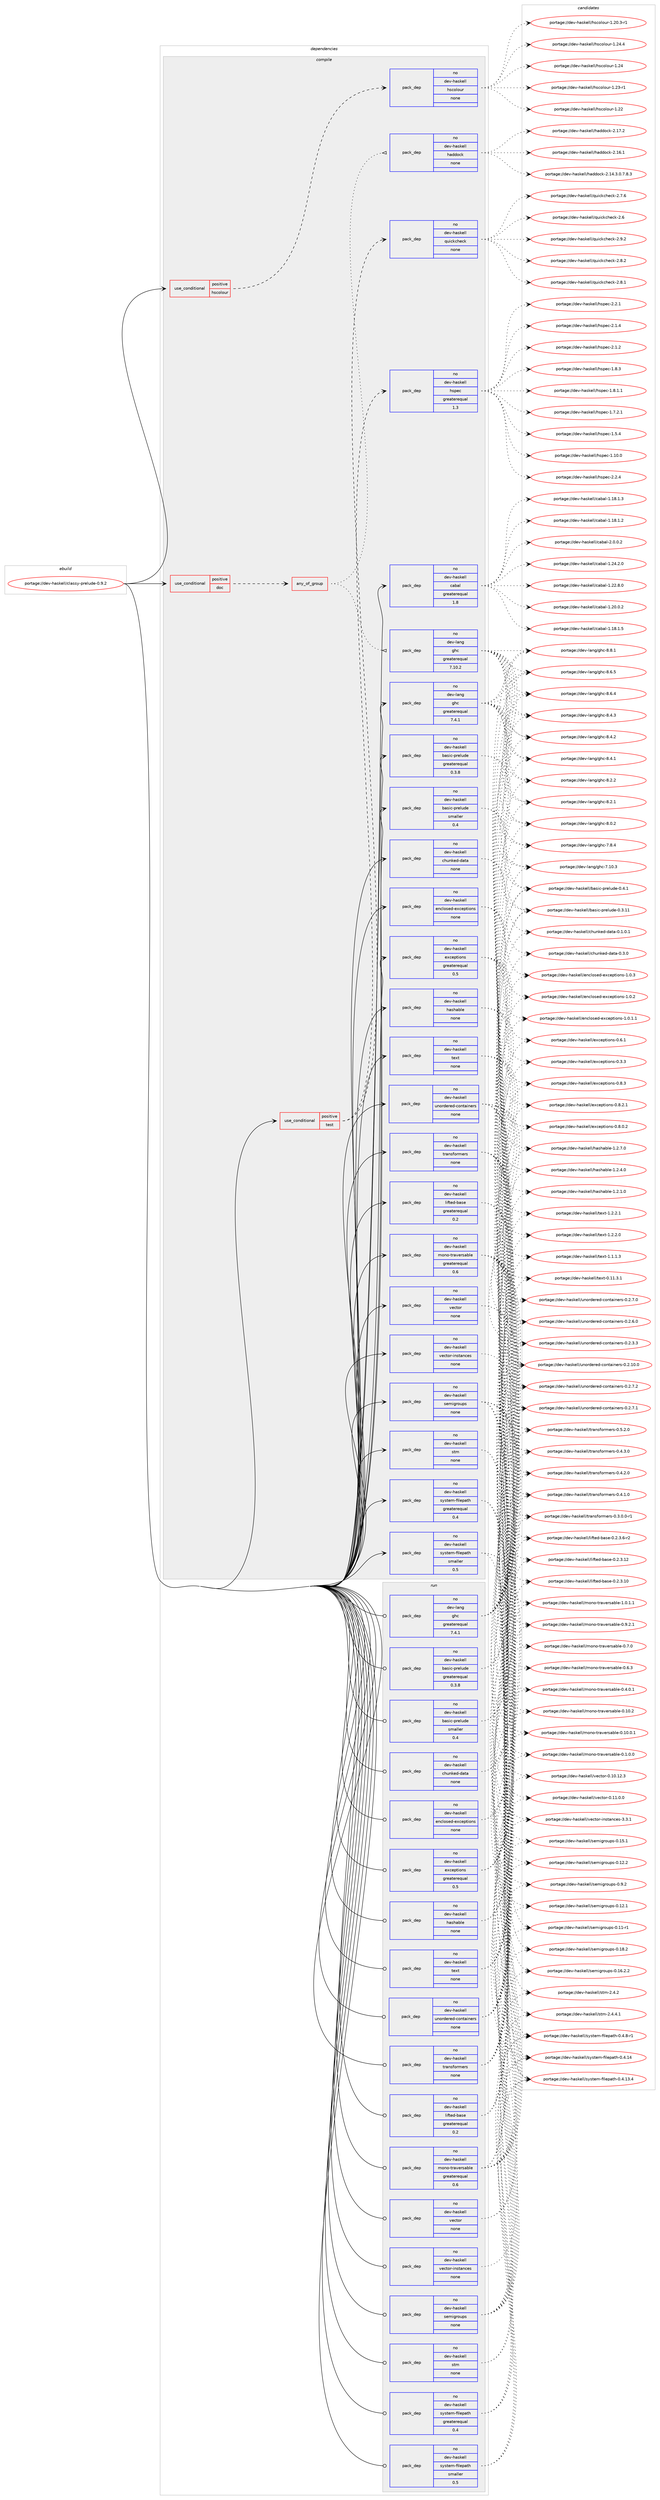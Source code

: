 digraph prolog {

# *************
# Graph options
# *************

newrank=true;
concentrate=true;
compound=true;
graph [rankdir=LR,fontname=Helvetica,fontsize=10,ranksep=1.5];#, ranksep=2.5, nodesep=0.2];
edge  [arrowhead=vee];
node  [fontname=Helvetica,fontsize=10];

# **********
# The ebuild
# **********

subgraph cluster_leftcol {
color=gray;
label=<<i>ebuild</i>>;
id [label="portage://dev-haskell/classy-prelude-0.9.2", color=red, width=4, href="../dev-haskell/classy-prelude-0.9.2.svg"];
}

# ****************
# The dependencies
# ****************

subgraph cluster_midcol {
color=gray;
label=<<i>dependencies</i>>;
subgraph cluster_compile {
fillcolor="#eeeeee";
style=filled;
label=<<i>compile</i>>;
subgraph cond134624 {
dependency568170 [label=<<TABLE BORDER="0" CELLBORDER="1" CELLSPACING="0" CELLPADDING="4"><TR><TD ROWSPAN="3" CELLPADDING="10">use_conditional</TD></TR><TR><TD>positive</TD></TR><TR><TD>doc</TD></TR></TABLE>>, shape=none, color=red];
subgraph any6695 {
dependency568171 [label=<<TABLE BORDER="0" CELLBORDER="1" CELLSPACING="0" CELLPADDING="4"><TR><TD CELLPADDING="10">any_of_group</TD></TR></TABLE>>, shape=none, color=red];subgraph pack426614 {
dependency568172 [label=<<TABLE BORDER="0" CELLBORDER="1" CELLSPACING="0" CELLPADDING="4" WIDTH="220"><TR><TD ROWSPAN="6" CELLPADDING="30">pack_dep</TD></TR><TR><TD WIDTH="110">no</TD></TR><TR><TD>dev-haskell</TD></TR><TR><TD>haddock</TD></TR><TR><TD>none</TD></TR><TR><TD></TD></TR></TABLE>>, shape=none, color=blue];
}
dependency568171:e -> dependency568172:w [weight=20,style="dotted",arrowhead="oinv"];
subgraph pack426615 {
dependency568173 [label=<<TABLE BORDER="0" CELLBORDER="1" CELLSPACING="0" CELLPADDING="4" WIDTH="220"><TR><TD ROWSPAN="6" CELLPADDING="30">pack_dep</TD></TR><TR><TD WIDTH="110">no</TD></TR><TR><TD>dev-lang</TD></TR><TR><TD>ghc</TD></TR><TR><TD>greaterequal</TD></TR><TR><TD>7.10.2</TD></TR></TABLE>>, shape=none, color=blue];
}
dependency568171:e -> dependency568173:w [weight=20,style="dotted",arrowhead="oinv"];
}
dependency568170:e -> dependency568171:w [weight=20,style="dashed",arrowhead="vee"];
}
id:e -> dependency568170:w [weight=20,style="solid",arrowhead="vee"];
subgraph cond134625 {
dependency568174 [label=<<TABLE BORDER="0" CELLBORDER="1" CELLSPACING="0" CELLPADDING="4"><TR><TD ROWSPAN="3" CELLPADDING="10">use_conditional</TD></TR><TR><TD>positive</TD></TR><TR><TD>hscolour</TD></TR></TABLE>>, shape=none, color=red];
subgraph pack426616 {
dependency568175 [label=<<TABLE BORDER="0" CELLBORDER="1" CELLSPACING="0" CELLPADDING="4" WIDTH="220"><TR><TD ROWSPAN="6" CELLPADDING="30">pack_dep</TD></TR><TR><TD WIDTH="110">no</TD></TR><TR><TD>dev-haskell</TD></TR><TR><TD>hscolour</TD></TR><TR><TD>none</TD></TR><TR><TD></TD></TR></TABLE>>, shape=none, color=blue];
}
dependency568174:e -> dependency568175:w [weight=20,style="dashed",arrowhead="vee"];
}
id:e -> dependency568174:w [weight=20,style="solid",arrowhead="vee"];
subgraph cond134626 {
dependency568176 [label=<<TABLE BORDER="0" CELLBORDER="1" CELLSPACING="0" CELLPADDING="4"><TR><TD ROWSPAN="3" CELLPADDING="10">use_conditional</TD></TR><TR><TD>positive</TD></TR><TR><TD>test</TD></TR></TABLE>>, shape=none, color=red];
subgraph pack426617 {
dependency568177 [label=<<TABLE BORDER="0" CELLBORDER="1" CELLSPACING="0" CELLPADDING="4" WIDTH="220"><TR><TD ROWSPAN="6" CELLPADDING="30">pack_dep</TD></TR><TR><TD WIDTH="110">no</TD></TR><TR><TD>dev-haskell</TD></TR><TR><TD>hspec</TD></TR><TR><TD>greaterequal</TD></TR><TR><TD>1.3</TD></TR></TABLE>>, shape=none, color=blue];
}
dependency568176:e -> dependency568177:w [weight=20,style="dashed",arrowhead="vee"];
subgraph pack426618 {
dependency568178 [label=<<TABLE BORDER="0" CELLBORDER="1" CELLSPACING="0" CELLPADDING="4" WIDTH="220"><TR><TD ROWSPAN="6" CELLPADDING="30">pack_dep</TD></TR><TR><TD WIDTH="110">no</TD></TR><TR><TD>dev-haskell</TD></TR><TR><TD>quickcheck</TD></TR><TR><TD>none</TD></TR><TR><TD></TD></TR></TABLE>>, shape=none, color=blue];
}
dependency568176:e -> dependency568178:w [weight=20,style="dashed",arrowhead="vee"];
}
id:e -> dependency568176:w [weight=20,style="solid",arrowhead="vee"];
subgraph pack426619 {
dependency568179 [label=<<TABLE BORDER="0" CELLBORDER="1" CELLSPACING="0" CELLPADDING="4" WIDTH="220"><TR><TD ROWSPAN="6" CELLPADDING="30">pack_dep</TD></TR><TR><TD WIDTH="110">no</TD></TR><TR><TD>dev-haskell</TD></TR><TR><TD>basic-prelude</TD></TR><TR><TD>greaterequal</TD></TR><TR><TD>0.3.8</TD></TR></TABLE>>, shape=none, color=blue];
}
id:e -> dependency568179:w [weight=20,style="solid",arrowhead="vee"];
subgraph pack426620 {
dependency568180 [label=<<TABLE BORDER="0" CELLBORDER="1" CELLSPACING="0" CELLPADDING="4" WIDTH="220"><TR><TD ROWSPAN="6" CELLPADDING="30">pack_dep</TD></TR><TR><TD WIDTH="110">no</TD></TR><TR><TD>dev-haskell</TD></TR><TR><TD>basic-prelude</TD></TR><TR><TD>smaller</TD></TR><TR><TD>0.4</TD></TR></TABLE>>, shape=none, color=blue];
}
id:e -> dependency568180:w [weight=20,style="solid",arrowhead="vee"];
subgraph pack426621 {
dependency568181 [label=<<TABLE BORDER="0" CELLBORDER="1" CELLSPACING="0" CELLPADDING="4" WIDTH="220"><TR><TD ROWSPAN="6" CELLPADDING="30">pack_dep</TD></TR><TR><TD WIDTH="110">no</TD></TR><TR><TD>dev-haskell</TD></TR><TR><TD>cabal</TD></TR><TR><TD>greaterequal</TD></TR><TR><TD>1.8</TD></TR></TABLE>>, shape=none, color=blue];
}
id:e -> dependency568181:w [weight=20,style="solid",arrowhead="vee"];
subgraph pack426622 {
dependency568182 [label=<<TABLE BORDER="0" CELLBORDER="1" CELLSPACING="0" CELLPADDING="4" WIDTH="220"><TR><TD ROWSPAN="6" CELLPADDING="30">pack_dep</TD></TR><TR><TD WIDTH="110">no</TD></TR><TR><TD>dev-haskell</TD></TR><TR><TD>chunked-data</TD></TR><TR><TD>none</TD></TR><TR><TD></TD></TR></TABLE>>, shape=none, color=blue];
}
id:e -> dependency568182:w [weight=20,style="solid",arrowhead="vee"];
subgraph pack426623 {
dependency568183 [label=<<TABLE BORDER="0" CELLBORDER="1" CELLSPACING="0" CELLPADDING="4" WIDTH="220"><TR><TD ROWSPAN="6" CELLPADDING="30">pack_dep</TD></TR><TR><TD WIDTH="110">no</TD></TR><TR><TD>dev-haskell</TD></TR><TR><TD>enclosed-exceptions</TD></TR><TR><TD>none</TD></TR><TR><TD></TD></TR></TABLE>>, shape=none, color=blue];
}
id:e -> dependency568183:w [weight=20,style="solid",arrowhead="vee"];
subgraph pack426624 {
dependency568184 [label=<<TABLE BORDER="0" CELLBORDER="1" CELLSPACING="0" CELLPADDING="4" WIDTH="220"><TR><TD ROWSPAN="6" CELLPADDING="30">pack_dep</TD></TR><TR><TD WIDTH="110">no</TD></TR><TR><TD>dev-haskell</TD></TR><TR><TD>exceptions</TD></TR><TR><TD>greaterequal</TD></TR><TR><TD>0.5</TD></TR></TABLE>>, shape=none, color=blue];
}
id:e -> dependency568184:w [weight=20,style="solid",arrowhead="vee"];
subgraph pack426625 {
dependency568185 [label=<<TABLE BORDER="0" CELLBORDER="1" CELLSPACING="0" CELLPADDING="4" WIDTH="220"><TR><TD ROWSPAN="6" CELLPADDING="30">pack_dep</TD></TR><TR><TD WIDTH="110">no</TD></TR><TR><TD>dev-haskell</TD></TR><TR><TD>hashable</TD></TR><TR><TD>none</TD></TR><TR><TD></TD></TR></TABLE>>, shape=none, color=blue];
}
id:e -> dependency568185:w [weight=20,style="solid",arrowhead="vee"];
subgraph pack426626 {
dependency568186 [label=<<TABLE BORDER="0" CELLBORDER="1" CELLSPACING="0" CELLPADDING="4" WIDTH="220"><TR><TD ROWSPAN="6" CELLPADDING="30">pack_dep</TD></TR><TR><TD WIDTH="110">no</TD></TR><TR><TD>dev-haskell</TD></TR><TR><TD>lifted-base</TD></TR><TR><TD>greaterequal</TD></TR><TR><TD>0.2</TD></TR></TABLE>>, shape=none, color=blue];
}
id:e -> dependency568186:w [weight=20,style="solid",arrowhead="vee"];
subgraph pack426627 {
dependency568187 [label=<<TABLE BORDER="0" CELLBORDER="1" CELLSPACING="0" CELLPADDING="4" WIDTH="220"><TR><TD ROWSPAN="6" CELLPADDING="30">pack_dep</TD></TR><TR><TD WIDTH="110">no</TD></TR><TR><TD>dev-haskell</TD></TR><TR><TD>mono-traversable</TD></TR><TR><TD>greaterequal</TD></TR><TR><TD>0.6</TD></TR></TABLE>>, shape=none, color=blue];
}
id:e -> dependency568187:w [weight=20,style="solid",arrowhead="vee"];
subgraph pack426628 {
dependency568188 [label=<<TABLE BORDER="0" CELLBORDER="1" CELLSPACING="0" CELLPADDING="4" WIDTH="220"><TR><TD ROWSPAN="6" CELLPADDING="30">pack_dep</TD></TR><TR><TD WIDTH="110">no</TD></TR><TR><TD>dev-haskell</TD></TR><TR><TD>semigroups</TD></TR><TR><TD>none</TD></TR><TR><TD></TD></TR></TABLE>>, shape=none, color=blue];
}
id:e -> dependency568188:w [weight=20,style="solid",arrowhead="vee"];
subgraph pack426629 {
dependency568189 [label=<<TABLE BORDER="0" CELLBORDER="1" CELLSPACING="0" CELLPADDING="4" WIDTH="220"><TR><TD ROWSPAN="6" CELLPADDING="30">pack_dep</TD></TR><TR><TD WIDTH="110">no</TD></TR><TR><TD>dev-haskell</TD></TR><TR><TD>stm</TD></TR><TR><TD>none</TD></TR><TR><TD></TD></TR></TABLE>>, shape=none, color=blue];
}
id:e -> dependency568189:w [weight=20,style="solid",arrowhead="vee"];
subgraph pack426630 {
dependency568190 [label=<<TABLE BORDER="0" CELLBORDER="1" CELLSPACING="0" CELLPADDING="4" WIDTH="220"><TR><TD ROWSPAN="6" CELLPADDING="30">pack_dep</TD></TR><TR><TD WIDTH="110">no</TD></TR><TR><TD>dev-haskell</TD></TR><TR><TD>system-filepath</TD></TR><TR><TD>greaterequal</TD></TR><TR><TD>0.4</TD></TR></TABLE>>, shape=none, color=blue];
}
id:e -> dependency568190:w [weight=20,style="solid",arrowhead="vee"];
subgraph pack426631 {
dependency568191 [label=<<TABLE BORDER="0" CELLBORDER="1" CELLSPACING="0" CELLPADDING="4" WIDTH="220"><TR><TD ROWSPAN="6" CELLPADDING="30">pack_dep</TD></TR><TR><TD WIDTH="110">no</TD></TR><TR><TD>dev-haskell</TD></TR><TR><TD>system-filepath</TD></TR><TR><TD>smaller</TD></TR><TR><TD>0.5</TD></TR></TABLE>>, shape=none, color=blue];
}
id:e -> dependency568191:w [weight=20,style="solid",arrowhead="vee"];
subgraph pack426632 {
dependency568192 [label=<<TABLE BORDER="0" CELLBORDER="1" CELLSPACING="0" CELLPADDING="4" WIDTH="220"><TR><TD ROWSPAN="6" CELLPADDING="30">pack_dep</TD></TR><TR><TD WIDTH="110">no</TD></TR><TR><TD>dev-haskell</TD></TR><TR><TD>text</TD></TR><TR><TD>none</TD></TR><TR><TD></TD></TR></TABLE>>, shape=none, color=blue];
}
id:e -> dependency568192:w [weight=20,style="solid",arrowhead="vee"];
subgraph pack426633 {
dependency568193 [label=<<TABLE BORDER="0" CELLBORDER="1" CELLSPACING="0" CELLPADDING="4" WIDTH="220"><TR><TD ROWSPAN="6" CELLPADDING="30">pack_dep</TD></TR><TR><TD WIDTH="110">no</TD></TR><TR><TD>dev-haskell</TD></TR><TR><TD>transformers</TD></TR><TR><TD>none</TD></TR><TR><TD></TD></TR></TABLE>>, shape=none, color=blue];
}
id:e -> dependency568193:w [weight=20,style="solid",arrowhead="vee"];
subgraph pack426634 {
dependency568194 [label=<<TABLE BORDER="0" CELLBORDER="1" CELLSPACING="0" CELLPADDING="4" WIDTH="220"><TR><TD ROWSPAN="6" CELLPADDING="30">pack_dep</TD></TR><TR><TD WIDTH="110">no</TD></TR><TR><TD>dev-haskell</TD></TR><TR><TD>unordered-containers</TD></TR><TR><TD>none</TD></TR><TR><TD></TD></TR></TABLE>>, shape=none, color=blue];
}
id:e -> dependency568194:w [weight=20,style="solid",arrowhead="vee"];
subgraph pack426635 {
dependency568195 [label=<<TABLE BORDER="0" CELLBORDER="1" CELLSPACING="0" CELLPADDING="4" WIDTH="220"><TR><TD ROWSPAN="6" CELLPADDING="30">pack_dep</TD></TR><TR><TD WIDTH="110">no</TD></TR><TR><TD>dev-haskell</TD></TR><TR><TD>vector</TD></TR><TR><TD>none</TD></TR><TR><TD></TD></TR></TABLE>>, shape=none, color=blue];
}
id:e -> dependency568195:w [weight=20,style="solid",arrowhead="vee"];
subgraph pack426636 {
dependency568196 [label=<<TABLE BORDER="0" CELLBORDER="1" CELLSPACING="0" CELLPADDING="4" WIDTH="220"><TR><TD ROWSPAN="6" CELLPADDING="30">pack_dep</TD></TR><TR><TD WIDTH="110">no</TD></TR><TR><TD>dev-haskell</TD></TR><TR><TD>vector-instances</TD></TR><TR><TD>none</TD></TR><TR><TD></TD></TR></TABLE>>, shape=none, color=blue];
}
id:e -> dependency568196:w [weight=20,style="solid",arrowhead="vee"];
subgraph pack426637 {
dependency568197 [label=<<TABLE BORDER="0" CELLBORDER="1" CELLSPACING="0" CELLPADDING="4" WIDTH="220"><TR><TD ROWSPAN="6" CELLPADDING="30">pack_dep</TD></TR><TR><TD WIDTH="110">no</TD></TR><TR><TD>dev-lang</TD></TR><TR><TD>ghc</TD></TR><TR><TD>greaterequal</TD></TR><TR><TD>7.4.1</TD></TR></TABLE>>, shape=none, color=blue];
}
id:e -> dependency568197:w [weight=20,style="solid",arrowhead="vee"];
}
subgraph cluster_compileandrun {
fillcolor="#eeeeee";
style=filled;
label=<<i>compile and run</i>>;
}
subgraph cluster_run {
fillcolor="#eeeeee";
style=filled;
label=<<i>run</i>>;
subgraph pack426638 {
dependency568198 [label=<<TABLE BORDER="0" CELLBORDER="1" CELLSPACING="0" CELLPADDING="4" WIDTH="220"><TR><TD ROWSPAN="6" CELLPADDING="30">pack_dep</TD></TR><TR><TD WIDTH="110">no</TD></TR><TR><TD>dev-haskell</TD></TR><TR><TD>basic-prelude</TD></TR><TR><TD>greaterequal</TD></TR><TR><TD>0.3.8</TD></TR></TABLE>>, shape=none, color=blue];
}
id:e -> dependency568198:w [weight=20,style="solid",arrowhead="odot"];
subgraph pack426639 {
dependency568199 [label=<<TABLE BORDER="0" CELLBORDER="1" CELLSPACING="0" CELLPADDING="4" WIDTH="220"><TR><TD ROWSPAN="6" CELLPADDING="30">pack_dep</TD></TR><TR><TD WIDTH="110">no</TD></TR><TR><TD>dev-haskell</TD></TR><TR><TD>basic-prelude</TD></TR><TR><TD>smaller</TD></TR><TR><TD>0.4</TD></TR></TABLE>>, shape=none, color=blue];
}
id:e -> dependency568199:w [weight=20,style="solid",arrowhead="odot"];
subgraph pack426640 {
dependency568200 [label=<<TABLE BORDER="0" CELLBORDER="1" CELLSPACING="0" CELLPADDING="4" WIDTH="220"><TR><TD ROWSPAN="6" CELLPADDING="30">pack_dep</TD></TR><TR><TD WIDTH="110">no</TD></TR><TR><TD>dev-haskell</TD></TR><TR><TD>chunked-data</TD></TR><TR><TD>none</TD></TR><TR><TD></TD></TR></TABLE>>, shape=none, color=blue];
}
id:e -> dependency568200:w [weight=20,style="solid",arrowhead="odot"];
subgraph pack426641 {
dependency568201 [label=<<TABLE BORDER="0" CELLBORDER="1" CELLSPACING="0" CELLPADDING="4" WIDTH="220"><TR><TD ROWSPAN="6" CELLPADDING="30">pack_dep</TD></TR><TR><TD WIDTH="110">no</TD></TR><TR><TD>dev-haskell</TD></TR><TR><TD>enclosed-exceptions</TD></TR><TR><TD>none</TD></TR><TR><TD></TD></TR></TABLE>>, shape=none, color=blue];
}
id:e -> dependency568201:w [weight=20,style="solid",arrowhead="odot"];
subgraph pack426642 {
dependency568202 [label=<<TABLE BORDER="0" CELLBORDER="1" CELLSPACING="0" CELLPADDING="4" WIDTH="220"><TR><TD ROWSPAN="6" CELLPADDING="30">pack_dep</TD></TR><TR><TD WIDTH="110">no</TD></TR><TR><TD>dev-haskell</TD></TR><TR><TD>exceptions</TD></TR><TR><TD>greaterequal</TD></TR><TR><TD>0.5</TD></TR></TABLE>>, shape=none, color=blue];
}
id:e -> dependency568202:w [weight=20,style="solid",arrowhead="odot"];
subgraph pack426643 {
dependency568203 [label=<<TABLE BORDER="0" CELLBORDER="1" CELLSPACING="0" CELLPADDING="4" WIDTH="220"><TR><TD ROWSPAN="6" CELLPADDING="30">pack_dep</TD></TR><TR><TD WIDTH="110">no</TD></TR><TR><TD>dev-haskell</TD></TR><TR><TD>hashable</TD></TR><TR><TD>none</TD></TR><TR><TD></TD></TR></TABLE>>, shape=none, color=blue];
}
id:e -> dependency568203:w [weight=20,style="solid",arrowhead="odot"];
subgraph pack426644 {
dependency568204 [label=<<TABLE BORDER="0" CELLBORDER="1" CELLSPACING="0" CELLPADDING="4" WIDTH="220"><TR><TD ROWSPAN="6" CELLPADDING="30">pack_dep</TD></TR><TR><TD WIDTH="110">no</TD></TR><TR><TD>dev-haskell</TD></TR><TR><TD>lifted-base</TD></TR><TR><TD>greaterequal</TD></TR><TR><TD>0.2</TD></TR></TABLE>>, shape=none, color=blue];
}
id:e -> dependency568204:w [weight=20,style="solid",arrowhead="odot"];
subgraph pack426645 {
dependency568205 [label=<<TABLE BORDER="0" CELLBORDER="1" CELLSPACING="0" CELLPADDING="4" WIDTH="220"><TR><TD ROWSPAN="6" CELLPADDING="30">pack_dep</TD></TR><TR><TD WIDTH="110">no</TD></TR><TR><TD>dev-haskell</TD></TR><TR><TD>mono-traversable</TD></TR><TR><TD>greaterequal</TD></TR><TR><TD>0.6</TD></TR></TABLE>>, shape=none, color=blue];
}
id:e -> dependency568205:w [weight=20,style="solid",arrowhead="odot"];
subgraph pack426646 {
dependency568206 [label=<<TABLE BORDER="0" CELLBORDER="1" CELLSPACING="0" CELLPADDING="4" WIDTH="220"><TR><TD ROWSPAN="6" CELLPADDING="30">pack_dep</TD></TR><TR><TD WIDTH="110">no</TD></TR><TR><TD>dev-haskell</TD></TR><TR><TD>semigroups</TD></TR><TR><TD>none</TD></TR><TR><TD></TD></TR></TABLE>>, shape=none, color=blue];
}
id:e -> dependency568206:w [weight=20,style="solid",arrowhead="odot"];
subgraph pack426647 {
dependency568207 [label=<<TABLE BORDER="0" CELLBORDER="1" CELLSPACING="0" CELLPADDING="4" WIDTH="220"><TR><TD ROWSPAN="6" CELLPADDING="30">pack_dep</TD></TR><TR><TD WIDTH="110">no</TD></TR><TR><TD>dev-haskell</TD></TR><TR><TD>stm</TD></TR><TR><TD>none</TD></TR><TR><TD></TD></TR></TABLE>>, shape=none, color=blue];
}
id:e -> dependency568207:w [weight=20,style="solid",arrowhead="odot"];
subgraph pack426648 {
dependency568208 [label=<<TABLE BORDER="0" CELLBORDER="1" CELLSPACING="0" CELLPADDING="4" WIDTH="220"><TR><TD ROWSPAN="6" CELLPADDING="30">pack_dep</TD></TR><TR><TD WIDTH="110">no</TD></TR><TR><TD>dev-haskell</TD></TR><TR><TD>system-filepath</TD></TR><TR><TD>greaterequal</TD></TR><TR><TD>0.4</TD></TR></TABLE>>, shape=none, color=blue];
}
id:e -> dependency568208:w [weight=20,style="solid",arrowhead="odot"];
subgraph pack426649 {
dependency568209 [label=<<TABLE BORDER="0" CELLBORDER="1" CELLSPACING="0" CELLPADDING="4" WIDTH="220"><TR><TD ROWSPAN="6" CELLPADDING="30">pack_dep</TD></TR><TR><TD WIDTH="110">no</TD></TR><TR><TD>dev-haskell</TD></TR><TR><TD>system-filepath</TD></TR><TR><TD>smaller</TD></TR><TR><TD>0.5</TD></TR></TABLE>>, shape=none, color=blue];
}
id:e -> dependency568209:w [weight=20,style="solid",arrowhead="odot"];
subgraph pack426650 {
dependency568210 [label=<<TABLE BORDER="0" CELLBORDER="1" CELLSPACING="0" CELLPADDING="4" WIDTH="220"><TR><TD ROWSPAN="6" CELLPADDING="30">pack_dep</TD></TR><TR><TD WIDTH="110">no</TD></TR><TR><TD>dev-haskell</TD></TR><TR><TD>text</TD></TR><TR><TD>none</TD></TR><TR><TD></TD></TR></TABLE>>, shape=none, color=blue];
}
id:e -> dependency568210:w [weight=20,style="solid",arrowhead="odot"];
subgraph pack426651 {
dependency568211 [label=<<TABLE BORDER="0" CELLBORDER="1" CELLSPACING="0" CELLPADDING="4" WIDTH="220"><TR><TD ROWSPAN="6" CELLPADDING="30">pack_dep</TD></TR><TR><TD WIDTH="110">no</TD></TR><TR><TD>dev-haskell</TD></TR><TR><TD>transformers</TD></TR><TR><TD>none</TD></TR><TR><TD></TD></TR></TABLE>>, shape=none, color=blue];
}
id:e -> dependency568211:w [weight=20,style="solid",arrowhead="odot"];
subgraph pack426652 {
dependency568212 [label=<<TABLE BORDER="0" CELLBORDER="1" CELLSPACING="0" CELLPADDING="4" WIDTH="220"><TR><TD ROWSPAN="6" CELLPADDING="30">pack_dep</TD></TR><TR><TD WIDTH="110">no</TD></TR><TR><TD>dev-haskell</TD></TR><TR><TD>unordered-containers</TD></TR><TR><TD>none</TD></TR><TR><TD></TD></TR></TABLE>>, shape=none, color=blue];
}
id:e -> dependency568212:w [weight=20,style="solid",arrowhead="odot"];
subgraph pack426653 {
dependency568213 [label=<<TABLE BORDER="0" CELLBORDER="1" CELLSPACING="0" CELLPADDING="4" WIDTH="220"><TR><TD ROWSPAN="6" CELLPADDING="30">pack_dep</TD></TR><TR><TD WIDTH="110">no</TD></TR><TR><TD>dev-haskell</TD></TR><TR><TD>vector</TD></TR><TR><TD>none</TD></TR><TR><TD></TD></TR></TABLE>>, shape=none, color=blue];
}
id:e -> dependency568213:w [weight=20,style="solid",arrowhead="odot"];
subgraph pack426654 {
dependency568214 [label=<<TABLE BORDER="0" CELLBORDER="1" CELLSPACING="0" CELLPADDING="4" WIDTH="220"><TR><TD ROWSPAN="6" CELLPADDING="30">pack_dep</TD></TR><TR><TD WIDTH="110">no</TD></TR><TR><TD>dev-haskell</TD></TR><TR><TD>vector-instances</TD></TR><TR><TD>none</TD></TR><TR><TD></TD></TR></TABLE>>, shape=none, color=blue];
}
id:e -> dependency568214:w [weight=20,style="solid",arrowhead="odot"];
subgraph pack426655 {
dependency568215 [label=<<TABLE BORDER="0" CELLBORDER="1" CELLSPACING="0" CELLPADDING="4" WIDTH="220"><TR><TD ROWSPAN="6" CELLPADDING="30">pack_dep</TD></TR><TR><TD WIDTH="110">no</TD></TR><TR><TD>dev-lang</TD></TR><TR><TD>ghc</TD></TR><TR><TD>greaterequal</TD></TR><TR><TD>7.4.1</TD></TR></TABLE>>, shape=none, color=blue];
}
id:e -> dependency568215:w [weight=20,style="solid",arrowhead="odot"];
}
}

# **************
# The candidates
# **************

subgraph cluster_choices {
rank=same;
color=gray;
label=<<i>candidates</i>>;

subgraph choice426614 {
color=black;
nodesep=1;
choice100101118451049711510710110810847104971001001119910745504649554650 [label="portage://dev-haskell/haddock-2.17.2", color=red, width=4,href="../dev-haskell/haddock-2.17.2.svg"];
choice100101118451049711510710110810847104971001001119910745504649544649 [label="portage://dev-haskell/haddock-2.16.1", color=red, width=4,href="../dev-haskell/haddock-2.16.1.svg"];
choice1001011184510497115107101108108471049710010011199107455046495246514648465546564651 [label="portage://dev-haskell/haddock-2.14.3.0.7.8.3", color=red, width=4,href="../dev-haskell/haddock-2.14.3.0.7.8.3.svg"];
dependency568172:e -> choice100101118451049711510710110810847104971001001119910745504649554650:w [style=dotted,weight="100"];
dependency568172:e -> choice100101118451049711510710110810847104971001001119910745504649544649:w [style=dotted,weight="100"];
dependency568172:e -> choice1001011184510497115107101108108471049710010011199107455046495246514648465546564651:w [style=dotted,weight="100"];
}
subgraph choice426615 {
color=black;
nodesep=1;
choice10010111845108971101034710310499455646564649 [label="portage://dev-lang/ghc-8.8.1", color=red, width=4,href="../dev-lang/ghc-8.8.1.svg"];
choice10010111845108971101034710310499455646544653 [label="portage://dev-lang/ghc-8.6.5", color=red, width=4,href="../dev-lang/ghc-8.6.5.svg"];
choice10010111845108971101034710310499455646544652 [label="portage://dev-lang/ghc-8.6.4", color=red, width=4,href="../dev-lang/ghc-8.6.4.svg"];
choice10010111845108971101034710310499455646524651 [label="portage://dev-lang/ghc-8.4.3", color=red, width=4,href="../dev-lang/ghc-8.4.3.svg"];
choice10010111845108971101034710310499455646524650 [label="portage://dev-lang/ghc-8.4.2", color=red, width=4,href="../dev-lang/ghc-8.4.2.svg"];
choice10010111845108971101034710310499455646524649 [label="portage://dev-lang/ghc-8.4.1", color=red, width=4,href="../dev-lang/ghc-8.4.1.svg"];
choice10010111845108971101034710310499455646504650 [label="portage://dev-lang/ghc-8.2.2", color=red, width=4,href="../dev-lang/ghc-8.2.2.svg"];
choice10010111845108971101034710310499455646504649 [label="portage://dev-lang/ghc-8.2.1", color=red, width=4,href="../dev-lang/ghc-8.2.1.svg"];
choice10010111845108971101034710310499455646484650 [label="portage://dev-lang/ghc-8.0.2", color=red, width=4,href="../dev-lang/ghc-8.0.2.svg"];
choice10010111845108971101034710310499455546564652 [label="portage://dev-lang/ghc-7.8.4", color=red, width=4,href="../dev-lang/ghc-7.8.4.svg"];
choice1001011184510897110103471031049945554649484651 [label="portage://dev-lang/ghc-7.10.3", color=red, width=4,href="../dev-lang/ghc-7.10.3.svg"];
dependency568173:e -> choice10010111845108971101034710310499455646564649:w [style=dotted,weight="100"];
dependency568173:e -> choice10010111845108971101034710310499455646544653:w [style=dotted,weight="100"];
dependency568173:e -> choice10010111845108971101034710310499455646544652:w [style=dotted,weight="100"];
dependency568173:e -> choice10010111845108971101034710310499455646524651:w [style=dotted,weight="100"];
dependency568173:e -> choice10010111845108971101034710310499455646524650:w [style=dotted,weight="100"];
dependency568173:e -> choice10010111845108971101034710310499455646524649:w [style=dotted,weight="100"];
dependency568173:e -> choice10010111845108971101034710310499455646504650:w [style=dotted,weight="100"];
dependency568173:e -> choice10010111845108971101034710310499455646504649:w [style=dotted,weight="100"];
dependency568173:e -> choice10010111845108971101034710310499455646484650:w [style=dotted,weight="100"];
dependency568173:e -> choice10010111845108971101034710310499455546564652:w [style=dotted,weight="100"];
dependency568173:e -> choice1001011184510897110103471031049945554649484651:w [style=dotted,weight="100"];
}
subgraph choice426616 {
color=black;
nodesep=1;
choice1001011184510497115107101108108471041159911110811111711445494650524652 [label="portage://dev-haskell/hscolour-1.24.4", color=red, width=4,href="../dev-haskell/hscolour-1.24.4.svg"];
choice100101118451049711510710110810847104115991111081111171144549465052 [label="portage://dev-haskell/hscolour-1.24", color=red, width=4,href="../dev-haskell/hscolour-1.24.svg"];
choice1001011184510497115107101108108471041159911110811111711445494650514511449 [label="portage://dev-haskell/hscolour-1.23-r1", color=red, width=4,href="../dev-haskell/hscolour-1.23-r1.svg"];
choice100101118451049711510710110810847104115991111081111171144549465050 [label="portage://dev-haskell/hscolour-1.22", color=red, width=4,href="../dev-haskell/hscolour-1.22.svg"];
choice10010111845104971151071011081084710411599111108111117114454946504846514511449 [label="portage://dev-haskell/hscolour-1.20.3-r1", color=red, width=4,href="../dev-haskell/hscolour-1.20.3-r1.svg"];
dependency568175:e -> choice1001011184510497115107101108108471041159911110811111711445494650524652:w [style=dotted,weight="100"];
dependency568175:e -> choice100101118451049711510710110810847104115991111081111171144549465052:w [style=dotted,weight="100"];
dependency568175:e -> choice1001011184510497115107101108108471041159911110811111711445494650514511449:w [style=dotted,weight="100"];
dependency568175:e -> choice100101118451049711510710110810847104115991111081111171144549465050:w [style=dotted,weight="100"];
dependency568175:e -> choice10010111845104971151071011081084710411599111108111117114454946504846514511449:w [style=dotted,weight="100"];
}
subgraph choice426617 {
color=black;
nodesep=1;
choice10010111845104971151071011081084710411511210199455046504652 [label="portage://dev-haskell/hspec-2.2.4", color=red, width=4,href="../dev-haskell/hspec-2.2.4.svg"];
choice10010111845104971151071011081084710411511210199455046504649 [label="portage://dev-haskell/hspec-2.2.1", color=red, width=4,href="../dev-haskell/hspec-2.2.1.svg"];
choice10010111845104971151071011081084710411511210199455046494652 [label="portage://dev-haskell/hspec-2.1.4", color=red, width=4,href="../dev-haskell/hspec-2.1.4.svg"];
choice10010111845104971151071011081084710411511210199455046494650 [label="portage://dev-haskell/hspec-2.1.2", color=red, width=4,href="../dev-haskell/hspec-2.1.2.svg"];
choice10010111845104971151071011081084710411511210199454946564651 [label="portage://dev-haskell/hspec-1.8.3", color=red, width=4,href="../dev-haskell/hspec-1.8.3.svg"];
choice100101118451049711510710110810847104115112101994549465646494649 [label="portage://dev-haskell/hspec-1.8.1.1", color=red, width=4,href="../dev-haskell/hspec-1.8.1.1.svg"];
choice100101118451049711510710110810847104115112101994549465546504649 [label="portage://dev-haskell/hspec-1.7.2.1", color=red, width=4,href="../dev-haskell/hspec-1.7.2.1.svg"];
choice10010111845104971151071011081084710411511210199454946534652 [label="portage://dev-haskell/hspec-1.5.4", color=red, width=4,href="../dev-haskell/hspec-1.5.4.svg"];
choice1001011184510497115107101108108471041151121019945494649484648 [label="portage://dev-haskell/hspec-1.10.0", color=red, width=4,href="../dev-haskell/hspec-1.10.0.svg"];
dependency568177:e -> choice10010111845104971151071011081084710411511210199455046504652:w [style=dotted,weight="100"];
dependency568177:e -> choice10010111845104971151071011081084710411511210199455046504649:w [style=dotted,weight="100"];
dependency568177:e -> choice10010111845104971151071011081084710411511210199455046494652:w [style=dotted,weight="100"];
dependency568177:e -> choice10010111845104971151071011081084710411511210199455046494650:w [style=dotted,weight="100"];
dependency568177:e -> choice10010111845104971151071011081084710411511210199454946564651:w [style=dotted,weight="100"];
dependency568177:e -> choice100101118451049711510710110810847104115112101994549465646494649:w [style=dotted,weight="100"];
dependency568177:e -> choice100101118451049711510710110810847104115112101994549465546504649:w [style=dotted,weight="100"];
dependency568177:e -> choice10010111845104971151071011081084710411511210199454946534652:w [style=dotted,weight="100"];
dependency568177:e -> choice1001011184510497115107101108108471041151121019945494649484648:w [style=dotted,weight="100"];
}
subgraph choice426618 {
color=black;
nodesep=1;
choice100101118451049711510710110810847113117105991079910410199107455046574650 [label="portage://dev-haskell/quickcheck-2.9.2", color=red, width=4,href="../dev-haskell/quickcheck-2.9.2.svg"];
choice100101118451049711510710110810847113117105991079910410199107455046564650 [label="portage://dev-haskell/quickcheck-2.8.2", color=red, width=4,href="../dev-haskell/quickcheck-2.8.2.svg"];
choice100101118451049711510710110810847113117105991079910410199107455046564649 [label="portage://dev-haskell/quickcheck-2.8.1", color=red, width=4,href="../dev-haskell/quickcheck-2.8.1.svg"];
choice100101118451049711510710110810847113117105991079910410199107455046554654 [label="portage://dev-haskell/quickcheck-2.7.6", color=red, width=4,href="../dev-haskell/quickcheck-2.7.6.svg"];
choice10010111845104971151071011081084711311710599107991041019910745504654 [label="portage://dev-haskell/quickcheck-2.6", color=red, width=4,href="../dev-haskell/quickcheck-2.6.svg"];
dependency568178:e -> choice100101118451049711510710110810847113117105991079910410199107455046574650:w [style=dotted,weight="100"];
dependency568178:e -> choice100101118451049711510710110810847113117105991079910410199107455046564650:w [style=dotted,weight="100"];
dependency568178:e -> choice100101118451049711510710110810847113117105991079910410199107455046564649:w [style=dotted,weight="100"];
dependency568178:e -> choice100101118451049711510710110810847113117105991079910410199107455046554654:w [style=dotted,weight="100"];
dependency568178:e -> choice10010111845104971151071011081084711311710599107991041019910745504654:w [style=dotted,weight="100"];
}
subgraph choice426619 {
color=black;
nodesep=1;
choice10010111845104971151071011081084798971151059945112114101108117100101454846524649 [label="portage://dev-haskell/basic-prelude-0.4.1", color=red, width=4,href="../dev-haskell/basic-prelude-0.4.1.svg"];
choice1001011184510497115107101108108479897115105994511211410110811710010145484651464949 [label="portage://dev-haskell/basic-prelude-0.3.11", color=red, width=4,href="../dev-haskell/basic-prelude-0.3.11.svg"];
dependency568179:e -> choice10010111845104971151071011081084798971151059945112114101108117100101454846524649:w [style=dotted,weight="100"];
dependency568179:e -> choice1001011184510497115107101108108479897115105994511211410110811710010145484651464949:w [style=dotted,weight="100"];
}
subgraph choice426620 {
color=black;
nodesep=1;
choice10010111845104971151071011081084798971151059945112114101108117100101454846524649 [label="portage://dev-haskell/basic-prelude-0.4.1", color=red, width=4,href="../dev-haskell/basic-prelude-0.4.1.svg"];
choice1001011184510497115107101108108479897115105994511211410110811710010145484651464949 [label="portage://dev-haskell/basic-prelude-0.3.11", color=red, width=4,href="../dev-haskell/basic-prelude-0.3.11.svg"];
dependency568180:e -> choice10010111845104971151071011081084798971151059945112114101108117100101454846524649:w [style=dotted,weight="100"];
dependency568180:e -> choice1001011184510497115107101108108479897115105994511211410110811710010145484651464949:w [style=dotted,weight="100"];
}
subgraph choice426621 {
color=black;
nodesep=1;
choice100101118451049711510710110810847999798971084550464846484650 [label="portage://dev-haskell/cabal-2.0.0.2", color=red, width=4,href="../dev-haskell/cabal-2.0.0.2.svg"];
choice10010111845104971151071011081084799979897108454946505246504648 [label="portage://dev-haskell/cabal-1.24.2.0", color=red, width=4,href="../dev-haskell/cabal-1.24.2.0.svg"];
choice10010111845104971151071011081084799979897108454946505046564648 [label="portage://dev-haskell/cabal-1.22.8.0", color=red, width=4,href="../dev-haskell/cabal-1.22.8.0.svg"];
choice10010111845104971151071011081084799979897108454946504846484650 [label="portage://dev-haskell/cabal-1.20.0.2", color=red, width=4,href="../dev-haskell/cabal-1.20.0.2.svg"];
choice10010111845104971151071011081084799979897108454946495646494653 [label="portage://dev-haskell/cabal-1.18.1.5", color=red, width=4,href="../dev-haskell/cabal-1.18.1.5.svg"];
choice10010111845104971151071011081084799979897108454946495646494651 [label="portage://dev-haskell/cabal-1.18.1.3", color=red, width=4,href="../dev-haskell/cabal-1.18.1.3.svg"];
choice10010111845104971151071011081084799979897108454946495646494650 [label="portage://dev-haskell/cabal-1.18.1.2", color=red, width=4,href="../dev-haskell/cabal-1.18.1.2.svg"];
dependency568181:e -> choice100101118451049711510710110810847999798971084550464846484650:w [style=dotted,weight="100"];
dependency568181:e -> choice10010111845104971151071011081084799979897108454946505246504648:w [style=dotted,weight="100"];
dependency568181:e -> choice10010111845104971151071011081084799979897108454946505046564648:w [style=dotted,weight="100"];
dependency568181:e -> choice10010111845104971151071011081084799979897108454946504846484650:w [style=dotted,weight="100"];
dependency568181:e -> choice10010111845104971151071011081084799979897108454946495646494653:w [style=dotted,weight="100"];
dependency568181:e -> choice10010111845104971151071011081084799979897108454946495646494651:w [style=dotted,weight="100"];
dependency568181:e -> choice10010111845104971151071011081084799979897108454946495646494650:w [style=dotted,weight="100"];
}
subgraph choice426622 {
color=black;
nodesep=1;
choice10010111845104971151071011081084799104117110107101100451009711697454846514648 [label="portage://dev-haskell/chunked-data-0.3.0", color=red, width=4,href="../dev-haskell/chunked-data-0.3.0.svg"];
choice100101118451049711510710110810847991041171101071011004510097116974548464946484649 [label="portage://dev-haskell/chunked-data-0.1.0.1", color=red, width=4,href="../dev-haskell/chunked-data-0.1.0.1.svg"];
dependency568182:e -> choice10010111845104971151071011081084799104117110107101100451009711697454846514648:w [style=dotted,weight="100"];
dependency568182:e -> choice100101118451049711510710110810847991041171101071011004510097116974548464946484649:w [style=dotted,weight="100"];
}
subgraph choice426623 {
color=black;
nodesep=1;
choice100101118451049711510710110810847101110991081111151011004510112099101112116105111110115454946484651 [label="portage://dev-haskell/enclosed-exceptions-1.0.3", color=red, width=4,href="../dev-haskell/enclosed-exceptions-1.0.3.svg"];
choice100101118451049711510710110810847101110991081111151011004510112099101112116105111110115454946484650 [label="portage://dev-haskell/enclosed-exceptions-1.0.2", color=red, width=4,href="../dev-haskell/enclosed-exceptions-1.0.2.svg"];
choice1001011184510497115107101108108471011109910811111510110045101120991011121161051111101154549464846494649 [label="portage://dev-haskell/enclosed-exceptions-1.0.1.1", color=red, width=4,href="../dev-haskell/enclosed-exceptions-1.0.1.1.svg"];
dependency568183:e -> choice100101118451049711510710110810847101110991081111151011004510112099101112116105111110115454946484651:w [style=dotted,weight="100"];
dependency568183:e -> choice100101118451049711510710110810847101110991081111151011004510112099101112116105111110115454946484650:w [style=dotted,weight="100"];
dependency568183:e -> choice1001011184510497115107101108108471011109910811111510110045101120991011121161051111101154549464846494649:w [style=dotted,weight="100"];
}
subgraph choice426624 {
color=black;
nodesep=1;
choice10010111845104971151071011081084710112099101112116105111110115454846564651 [label="portage://dev-haskell/exceptions-0.8.3", color=red, width=4,href="../dev-haskell/exceptions-0.8.3.svg"];
choice100101118451049711510710110810847101120991011121161051111101154548465646504649 [label="portage://dev-haskell/exceptions-0.8.2.1", color=red, width=4,href="../dev-haskell/exceptions-0.8.2.1.svg"];
choice100101118451049711510710110810847101120991011121161051111101154548465646484650 [label="portage://dev-haskell/exceptions-0.8.0.2", color=red, width=4,href="../dev-haskell/exceptions-0.8.0.2.svg"];
choice10010111845104971151071011081084710112099101112116105111110115454846544649 [label="portage://dev-haskell/exceptions-0.6.1", color=red, width=4,href="../dev-haskell/exceptions-0.6.1.svg"];
choice10010111845104971151071011081084710112099101112116105111110115454846514651 [label="portage://dev-haskell/exceptions-0.3.3", color=red, width=4,href="../dev-haskell/exceptions-0.3.3.svg"];
dependency568184:e -> choice10010111845104971151071011081084710112099101112116105111110115454846564651:w [style=dotted,weight="100"];
dependency568184:e -> choice100101118451049711510710110810847101120991011121161051111101154548465646504649:w [style=dotted,weight="100"];
dependency568184:e -> choice100101118451049711510710110810847101120991011121161051111101154548465646484650:w [style=dotted,weight="100"];
dependency568184:e -> choice10010111845104971151071011081084710112099101112116105111110115454846544649:w [style=dotted,weight="100"];
dependency568184:e -> choice10010111845104971151071011081084710112099101112116105111110115454846514651:w [style=dotted,weight="100"];
}
subgraph choice426625 {
color=black;
nodesep=1;
choice1001011184510497115107101108108471049711510497981081014549465046554648 [label="portage://dev-haskell/hashable-1.2.7.0", color=red, width=4,href="../dev-haskell/hashable-1.2.7.0.svg"];
choice1001011184510497115107101108108471049711510497981081014549465046524648 [label="portage://dev-haskell/hashable-1.2.4.0", color=red, width=4,href="../dev-haskell/hashable-1.2.4.0.svg"];
choice1001011184510497115107101108108471049711510497981081014549465046494648 [label="portage://dev-haskell/hashable-1.2.1.0", color=red, width=4,href="../dev-haskell/hashable-1.2.1.0.svg"];
dependency568185:e -> choice1001011184510497115107101108108471049711510497981081014549465046554648:w [style=dotted,weight="100"];
dependency568185:e -> choice1001011184510497115107101108108471049711510497981081014549465046524648:w [style=dotted,weight="100"];
dependency568185:e -> choice1001011184510497115107101108108471049711510497981081014549465046494648:w [style=dotted,weight="100"];
}
subgraph choice426626 {
color=black;
nodesep=1;
choice10010111845104971151071011081084710810510211610110045989711510145484650465146544511450 [label="portage://dev-haskell/lifted-base-0.2.3.6-r2", color=red, width=4,href="../dev-haskell/lifted-base-0.2.3.6-r2.svg"];
choice100101118451049711510710110810847108105102116101100459897115101454846504651464950 [label="portage://dev-haskell/lifted-base-0.2.3.12", color=red, width=4,href="../dev-haskell/lifted-base-0.2.3.12.svg"];
choice100101118451049711510710110810847108105102116101100459897115101454846504651464948 [label="portage://dev-haskell/lifted-base-0.2.3.10", color=red, width=4,href="../dev-haskell/lifted-base-0.2.3.10.svg"];
dependency568186:e -> choice10010111845104971151071011081084710810510211610110045989711510145484650465146544511450:w [style=dotted,weight="100"];
dependency568186:e -> choice100101118451049711510710110810847108105102116101100459897115101454846504651464950:w [style=dotted,weight="100"];
dependency568186:e -> choice100101118451049711510710110810847108105102116101100459897115101454846504651464948:w [style=dotted,weight="100"];
}
subgraph choice426627 {
color=black;
nodesep=1;
choice100101118451049711510710110810847109111110111451161149711810111411597981081014549464846494649 [label="portage://dev-haskell/mono-traversable-1.0.1.1", color=red, width=4,href="../dev-haskell/mono-traversable-1.0.1.1.svg"];
choice100101118451049711510710110810847109111110111451161149711810111411597981081014548465746504649 [label="portage://dev-haskell/mono-traversable-0.9.2.1", color=red, width=4,href="../dev-haskell/mono-traversable-0.9.2.1.svg"];
choice10010111845104971151071011081084710911111011145116114971181011141159798108101454846554648 [label="portage://dev-haskell/mono-traversable-0.7.0", color=red, width=4,href="../dev-haskell/mono-traversable-0.7.0.svg"];
choice10010111845104971151071011081084710911111011145116114971181011141159798108101454846544651 [label="portage://dev-haskell/mono-traversable-0.6.3", color=red, width=4,href="../dev-haskell/mono-traversable-0.6.3.svg"];
choice100101118451049711510710110810847109111110111451161149711810111411597981081014548465246484649 [label="portage://dev-haskell/mono-traversable-0.4.0.1", color=red, width=4,href="../dev-haskell/mono-traversable-0.4.0.1.svg"];
choice1001011184510497115107101108108471091111101114511611497118101114115979810810145484649484650 [label="portage://dev-haskell/mono-traversable-0.10.2", color=red, width=4,href="../dev-haskell/mono-traversable-0.10.2.svg"];
choice10010111845104971151071011081084710911111011145116114971181011141159798108101454846494846484649 [label="portage://dev-haskell/mono-traversable-0.10.0.1", color=red, width=4,href="../dev-haskell/mono-traversable-0.10.0.1.svg"];
choice100101118451049711510710110810847109111110111451161149711810111411597981081014548464946484648 [label="portage://dev-haskell/mono-traversable-0.1.0.0", color=red, width=4,href="../dev-haskell/mono-traversable-0.1.0.0.svg"];
dependency568187:e -> choice100101118451049711510710110810847109111110111451161149711810111411597981081014549464846494649:w [style=dotted,weight="100"];
dependency568187:e -> choice100101118451049711510710110810847109111110111451161149711810111411597981081014548465746504649:w [style=dotted,weight="100"];
dependency568187:e -> choice10010111845104971151071011081084710911111011145116114971181011141159798108101454846554648:w [style=dotted,weight="100"];
dependency568187:e -> choice10010111845104971151071011081084710911111011145116114971181011141159798108101454846544651:w [style=dotted,weight="100"];
dependency568187:e -> choice100101118451049711510710110810847109111110111451161149711810111411597981081014548465246484649:w [style=dotted,weight="100"];
dependency568187:e -> choice1001011184510497115107101108108471091111101114511611497118101114115979810810145484649484650:w [style=dotted,weight="100"];
dependency568187:e -> choice10010111845104971151071011081084710911111011145116114971181011141159798108101454846494846484649:w [style=dotted,weight="100"];
dependency568187:e -> choice100101118451049711510710110810847109111110111451161149711810111411597981081014548464946484648:w [style=dotted,weight="100"];
}
subgraph choice426628 {
color=black;
nodesep=1;
choice100101118451049711510710110810847115101109105103114111117112115454846574650 [label="portage://dev-haskell/semigroups-0.9.2", color=red, width=4,href="../dev-haskell/semigroups-0.9.2.svg"];
choice10010111845104971151071011081084711510110910510311411111711211545484649564650 [label="portage://dev-haskell/semigroups-0.18.2", color=red, width=4,href="../dev-haskell/semigroups-0.18.2.svg"];
choice100101118451049711510710110810847115101109105103114111117112115454846495446504650 [label="portage://dev-haskell/semigroups-0.16.2.2", color=red, width=4,href="../dev-haskell/semigroups-0.16.2.2.svg"];
choice10010111845104971151071011081084711510110910510311411111711211545484649534649 [label="portage://dev-haskell/semigroups-0.15.1", color=red, width=4,href="../dev-haskell/semigroups-0.15.1.svg"];
choice10010111845104971151071011081084711510110910510311411111711211545484649504650 [label="portage://dev-haskell/semigroups-0.12.2", color=red, width=4,href="../dev-haskell/semigroups-0.12.2.svg"];
choice10010111845104971151071011081084711510110910510311411111711211545484649504649 [label="portage://dev-haskell/semigroups-0.12.1", color=red, width=4,href="../dev-haskell/semigroups-0.12.1.svg"];
choice10010111845104971151071011081084711510110910510311411111711211545484649494511449 [label="portage://dev-haskell/semigroups-0.11-r1", color=red, width=4,href="../dev-haskell/semigroups-0.11-r1.svg"];
dependency568188:e -> choice100101118451049711510710110810847115101109105103114111117112115454846574650:w [style=dotted,weight="100"];
dependency568188:e -> choice10010111845104971151071011081084711510110910510311411111711211545484649564650:w [style=dotted,weight="100"];
dependency568188:e -> choice100101118451049711510710110810847115101109105103114111117112115454846495446504650:w [style=dotted,weight="100"];
dependency568188:e -> choice10010111845104971151071011081084711510110910510311411111711211545484649534649:w [style=dotted,weight="100"];
dependency568188:e -> choice10010111845104971151071011081084711510110910510311411111711211545484649504650:w [style=dotted,weight="100"];
dependency568188:e -> choice10010111845104971151071011081084711510110910510311411111711211545484649504649:w [style=dotted,weight="100"];
dependency568188:e -> choice10010111845104971151071011081084711510110910510311411111711211545484649494511449:w [style=dotted,weight="100"];
}
subgraph choice426629 {
color=black;
nodesep=1;
choice1001011184510497115107101108108471151161094550465246524649 [label="portage://dev-haskell/stm-2.4.4.1", color=red, width=4,href="../dev-haskell/stm-2.4.4.1.svg"];
choice100101118451049711510710110810847115116109455046524650 [label="portage://dev-haskell/stm-2.4.2", color=red, width=4,href="../dev-haskell/stm-2.4.2.svg"];
dependency568189:e -> choice1001011184510497115107101108108471151161094550465246524649:w [style=dotted,weight="100"];
dependency568189:e -> choice100101118451049711510710110810847115116109455046524650:w [style=dotted,weight="100"];
}
subgraph choice426630 {
color=black;
nodesep=1;
choice10010111845104971151071011081084711512111511610110945102105108101112971161044548465246564511449 [label="portage://dev-haskell/system-filepath-0.4.8-r1", color=red, width=4,href="../dev-haskell/system-filepath-0.4.8-r1.svg"];
choice100101118451049711510710110810847115121115116101109451021051081011129711610445484652464952 [label="portage://dev-haskell/system-filepath-0.4.14", color=red, width=4,href="../dev-haskell/system-filepath-0.4.14.svg"];
choice1001011184510497115107101108108471151211151161011094510210510810111297116104454846524649514652 [label="portage://dev-haskell/system-filepath-0.4.13.4", color=red, width=4,href="../dev-haskell/system-filepath-0.4.13.4.svg"];
dependency568190:e -> choice10010111845104971151071011081084711512111511610110945102105108101112971161044548465246564511449:w [style=dotted,weight="100"];
dependency568190:e -> choice100101118451049711510710110810847115121115116101109451021051081011129711610445484652464952:w [style=dotted,weight="100"];
dependency568190:e -> choice1001011184510497115107101108108471151211151161011094510210510810111297116104454846524649514652:w [style=dotted,weight="100"];
}
subgraph choice426631 {
color=black;
nodesep=1;
choice10010111845104971151071011081084711512111511610110945102105108101112971161044548465246564511449 [label="portage://dev-haskell/system-filepath-0.4.8-r1", color=red, width=4,href="../dev-haskell/system-filepath-0.4.8-r1.svg"];
choice100101118451049711510710110810847115121115116101109451021051081011129711610445484652464952 [label="portage://dev-haskell/system-filepath-0.4.14", color=red, width=4,href="../dev-haskell/system-filepath-0.4.14.svg"];
choice1001011184510497115107101108108471151211151161011094510210510810111297116104454846524649514652 [label="portage://dev-haskell/system-filepath-0.4.13.4", color=red, width=4,href="../dev-haskell/system-filepath-0.4.13.4.svg"];
dependency568191:e -> choice10010111845104971151071011081084711512111511610110945102105108101112971161044548465246564511449:w [style=dotted,weight="100"];
dependency568191:e -> choice100101118451049711510710110810847115121115116101109451021051081011129711610445484652464952:w [style=dotted,weight="100"];
dependency568191:e -> choice1001011184510497115107101108108471151211151161011094510210510810111297116104454846524649514652:w [style=dotted,weight="100"];
}
subgraph choice426632 {
color=black;
nodesep=1;
choice1001011184510497115107101108108471161011201164549465046504649 [label="portage://dev-haskell/text-1.2.2.1", color=red, width=4,href="../dev-haskell/text-1.2.2.1.svg"];
choice1001011184510497115107101108108471161011201164549465046504648 [label="portage://dev-haskell/text-1.2.2.0", color=red, width=4,href="../dev-haskell/text-1.2.2.0.svg"];
choice1001011184510497115107101108108471161011201164549464946494651 [label="portage://dev-haskell/text-1.1.1.3", color=red, width=4,href="../dev-haskell/text-1.1.1.3.svg"];
choice100101118451049711510710110810847116101120116454846494946514649 [label="portage://dev-haskell/text-0.11.3.1", color=red, width=4,href="../dev-haskell/text-0.11.3.1.svg"];
dependency568192:e -> choice1001011184510497115107101108108471161011201164549465046504649:w [style=dotted,weight="100"];
dependency568192:e -> choice1001011184510497115107101108108471161011201164549465046504648:w [style=dotted,weight="100"];
dependency568192:e -> choice1001011184510497115107101108108471161011201164549464946494651:w [style=dotted,weight="100"];
dependency568192:e -> choice100101118451049711510710110810847116101120116454846494946514649:w [style=dotted,weight="100"];
}
subgraph choice426633 {
color=black;
nodesep=1;
choice100101118451049711510710110810847116114971101151021111141091011141154548465346504648 [label="portage://dev-haskell/transformers-0.5.2.0", color=red, width=4,href="../dev-haskell/transformers-0.5.2.0.svg"];
choice100101118451049711510710110810847116114971101151021111141091011141154548465246514648 [label="portage://dev-haskell/transformers-0.4.3.0", color=red, width=4,href="../dev-haskell/transformers-0.4.3.0.svg"];
choice100101118451049711510710110810847116114971101151021111141091011141154548465246504648 [label="portage://dev-haskell/transformers-0.4.2.0", color=red, width=4,href="../dev-haskell/transformers-0.4.2.0.svg"];
choice100101118451049711510710110810847116114971101151021111141091011141154548465246494648 [label="portage://dev-haskell/transformers-0.4.1.0", color=red, width=4,href="../dev-haskell/transformers-0.4.1.0.svg"];
choice1001011184510497115107101108108471161149711011510211111410910111411545484651464846484511449 [label="portage://dev-haskell/transformers-0.3.0.0-r1", color=red, width=4,href="../dev-haskell/transformers-0.3.0.0-r1.svg"];
dependency568193:e -> choice100101118451049711510710110810847116114971101151021111141091011141154548465346504648:w [style=dotted,weight="100"];
dependency568193:e -> choice100101118451049711510710110810847116114971101151021111141091011141154548465246514648:w [style=dotted,weight="100"];
dependency568193:e -> choice100101118451049711510710110810847116114971101151021111141091011141154548465246504648:w [style=dotted,weight="100"];
dependency568193:e -> choice100101118451049711510710110810847116114971101151021111141091011141154548465246494648:w [style=dotted,weight="100"];
dependency568193:e -> choice1001011184510497115107101108108471161149711011510211111410910111411545484651464846484511449:w [style=dotted,weight="100"];
}
subgraph choice426634 {
color=black;
nodesep=1;
choice1001011184510497115107101108108471171101111141001011141011004599111110116971051101011141154548465046554650 [label="portage://dev-haskell/unordered-containers-0.2.7.2", color=red, width=4,href="../dev-haskell/unordered-containers-0.2.7.2.svg"];
choice1001011184510497115107101108108471171101111141001011141011004599111110116971051101011141154548465046554649 [label="portage://dev-haskell/unordered-containers-0.2.7.1", color=red, width=4,href="../dev-haskell/unordered-containers-0.2.7.1.svg"];
choice1001011184510497115107101108108471171101111141001011141011004599111110116971051101011141154548465046554648 [label="portage://dev-haskell/unordered-containers-0.2.7.0", color=red, width=4,href="../dev-haskell/unordered-containers-0.2.7.0.svg"];
choice1001011184510497115107101108108471171101111141001011141011004599111110116971051101011141154548465046544648 [label="portage://dev-haskell/unordered-containers-0.2.6.0", color=red, width=4,href="../dev-haskell/unordered-containers-0.2.6.0.svg"];
choice1001011184510497115107101108108471171101111141001011141011004599111110116971051101011141154548465046514651 [label="portage://dev-haskell/unordered-containers-0.2.3.3", color=red, width=4,href="../dev-haskell/unordered-containers-0.2.3.3.svg"];
choice100101118451049711510710110810847117110111114100101114101100459911111011697105110101114115454846504649484648 [label="portage://dev-haskell/unordered-containers-0.2.10.0", color=red, width=4,href="../dev-haskell/unordered-containers-0.2.10.0.svg"];
dependency568194:e -> choice1001011184510497115107101108108471171101111141001011141011004599111110116971051101011141154548465046554650:w [style=dotted,weight="100"];
dependency568194:e -> choice1001011184510497115107101108108471171101111141001011141011004599111110116971051101011141154548465046554649:w [style=dotted,weight="100"];
dependency568194:e -> choice1001011184510497115107101108108471171101111141001011141011004599111110116971051101011141154548465046554648:w [style=dotted,weight="100"];
dependency568194:e -> choice1001011184510497115107101108108471171101111141001011141011004599111110116971051101011141154548465046544648:w [style=dotted,weight="100"];
dependency568194:e -> choice1001011184510497115107101108108471171101111141001011141011004599111110116971051101011141154548465046514651:w [style=dotted,weight="100"];
dependency568194:e -> choice100101118451049711510710110810847117110111114100101114101100459911111011697105110101114115454846504649484648:w [style=dotted,weight="100"];
}
subgraph choice426635 {
color=black;
nodesep=1;
choice10010111845104971151071011081084711810199116111114454846494946484648 [label="portage://dev-haskell/vector-0.11.0.0", color=red, width=4,href="../dev-haskell/vector-0.11.0.0.svg"];
choice1001011184510497115107101108108471181019911611111445484649484649504651 [label="portage://dev-haskell/vector-0.10.12.3", color=red, width=4,href="../dev-haskell/vector-0.10.12.3.svg"];
dependency568195:e -> choice10010111845104971151071011081084711810199116111114454846494946484648:w [style=dotted,weight="100"];
dependency568195:e -> choice1001011184510497115107101108108471181019911611111445484649484649504651:w [style=dotted,weight="100"];
}
subgraph choice426636 {
color=black;
nodesep=1;
choice10010111845104971151071011081084711810199116111114451051101151169711099101115455146514649 [label="portage://dev-haskell/vector-instances-3.3.1", color=red, width=4,href="../dev-haskell/vector-instances-3.3.1.svg"];
dependency568196:e -> choice10010111845104971151071011081084711810199116111114451051101151169711099101115455146514649:w [style=dotted,weight="100"];
}
subgraph choice426637 {
color=black;
nodesep=1;
choice10010111845108971101034710310499455646564649 [label="portage://dev-lang/ghc-8.8.1", color=red, width=4,href="../dev-lang/ghc-8.8.1.svg"];
choice10010111845108971101034710310499455646544653 [label="portage://dev-lang/ghc-8.6.5", color=red, width=4,href="../dev-lang/ghc-8.6.5.svg"];
choice10010111845108971101034710310499455646544652 [label="portage://dev-lang/ghc-8.6.4", color=red, width=4,href="../dev-lang/ghc-8.6.4.svg"];
choice10010111845108971101034710310499455646524651 [label="portage://dev-lang/ghc-8.4.3", color=red, width=4,href="../dev-lang/ghc-8.4.3.svg"];
choice10010111845108971101034710310499455646524650 [label="portage://dev-lang/ghc-8.4.2", color=red, width=4,href="../dev-lang/ghc-8.4.2.svg"];
choice10010111845108971101034710310499455646524649 [label="portage://dev-lang/ghc-8.4.1", color=red, width=4,href="../dev-lang/ghc-8.4.1.svg"];
choice10010111845108971101034710310499455646504650 [label="portage://dev-lang/ghc-8.2.2", color=red, width=4,href="../dev-lang/ghc-8.2.2.svg"];
choice10010111845108971101034710310499455646504649 [label="portage://dev-lang/ghc-8.2.1", color=red, width=4,href="../dev-lang/ghc-8.2.1.svg"];
choice10010111845108971101034710310499455646484650 [label="portage://dev-lang/ghc-8.0.2", color=red, width=4,href="../dev-lang/ghc-8.0.2.svg"];
choice10010111845108971101034710310499455546564652 [label="portage://dev-lang/ghc-7.8.4", color=red, width=4,href="../dev-lang/ghc-7.8.4.svg"];
choice1001011184510897110103471031049945554649484651 [label="portage://dev-lang/ghc-7.10.3", color=red, width=4,href="../dev-lang/ghc-7.10.3.svg"];
dependency568197:e -> choice10010111845108971101034710310499455646564649:w [style=dotted,weight="100"];
dependency568197:e -> choice10010111845108971101034710310499455646544653:w [style=dotted,weight="100"];
dependency568197:e -> choice10010111845108971101034710310499455646544652:w [style=dotted,weight="100"];
dependency568197:e -> choice10010111845108971101034710310499455646524651:w [style=dotted,weight="100"];
dependency568197:e -> choice10010111845108971101034710310499455646524650:w [style=dotted,weight="100"];
dependency568197:e -> choice10010111845108971101034710310499455646524649:w [style=dotted,weight="100"];
dependency568197:e -> choice10010111845108971101034710310499455646504650:w [style=dotted,weight="100"];
dependency568197:e -> choice10010111845108971101034710310499455646504649:w [style=dotted,weight="100"];
dependency568197:e -> choice10010111845108971101034710310499455646484650:w [style=dotted,weight="100"];
dependency568197:e -> choice10010111845108971101034710310499455546564652:w [style=dotted,weight="100"];
dependency568197:e -> choice1001011184510897110103471031049945554649484651:w [style=dotted,weight="100"];
}
subgraph choice426638 {
color=black;
nodesep=1;
choice10010111845104971151071011081084798971151059945112114101108117100101454846524649 [label="portage://dev-haskell/basic-prelude-0.4.1", color=red, width=4,href="../dev-haskell/basic-prelude-0.4.1.svg"];
choice1001011184510497115107101108108479897115105994511211410110811710010145484651464949 [label="portage://dev-haskell/basic-prelude-0.3.11", color=red, width=4,href="../dev-haskell/basic-prelude-0.3.11.svg"];
dependency568198:e -> choice10010111845104971151071011081084798971151059945112114101108117100101454846524649:w [style=dotted,weight="100"];
dependency568198:e -> choice1001011184510497115107101108108479897115105994511211410110811710010145484651464949:w [style=dotted,weight="100"];
}
subgraph choice426639 {
color=black;
nodesep=1;
choice10010111845104971151071011081084798971151059945112114101108117100101454846524649 [label="portage://dev-haskell/basic-prelude-0.4.1", color=red, width=4,href="../dev-haskell/basic-prelude-0.4.1.svg"];
choice1001011184510497115107101108108479897115105994511211410110811710010145484651464949 [label="portage://dev-haskell/basic-prelude-0.3.11", color=red, width=4,href="../dev-haskell/basic-prelude-0.3.11.svg"];
dependency568199:e -> choice10010111845104971151071011081084798971151059945112114101108117100101454846524649:w [style=dotted,weight="100"];
dependency568199:e -> choice1001011184510497115107101108108479897115105994511211410110811710010145484651464949:w [style=dotted,weight="100"];
}
subgraph choice426640 {
color=black;
nodesep=1;
choice10010111845104971151071011081084799104117110107101100451009711697454846514648 [label="portage://dev-haskell/chunked-data-0.3.0", color=red, width=4,href="../dev-haskell/chunked-data-0.3.0.svg"];
choice100101118451049711510710110810847991041171101071011004510097116974548464946484649 [label="portage://dev-haskell/chunked-data-0.1.0.1", color=red, width=4,href="../dev-haskell/chunked-data-0.1.0.1.svg"];
dependency568200:e -> choice10010111845104971151071011081084799104117110107101100451009711697454846514648:w [style=dotted,weight="100"];
dependency568200:e -> choice100101118451049711510710110810847991041171101071011004510097116974548464946484649:w [style=dotted,weight="100"];
}
subgraph choice426641 {
color=black;
nodesep=1;
choice100101118451049711510710110810847101110991081111151011004510112099101112116105111110115454946484651 [label="portage://dev-haskell/enclosed-exceptions-1.0.3", color=red, width=4,href="../dev-haskell/enclosed-exceptions-1.0.3.svg"];
choice100101118451049711510710110810847101110991081111151011004510112099101112116105111110115454946484650 [label="portage://dev-haskell/enclosed-exceptions-1.0.2", color=red, width=4,href="../dev-haskell/enclosed-exceptions-1.0.2.svg"];
choice1001011184510497115107101108108471011109910811111510110045101120991011121161051111101154549464846494649 [label="portage://dev-haskell/enclosed-exceptions-1.0.1.1", color=red, width=4,href="../dev-haskell/enclosed-exceptions-1.0.1.1.svg"];
dependency568201:e -> choice100101118451049711510710110810847101110991081111151011004510112099101112116105111110115454946484651:w [style=dotted,weight="100"];
dependency568201:e -> choice100101118451049711510710110810847101110991081111151011004510112099101112116105111110115454946484650:w [style=dotted,weight="100"];
dependency568201:e -> choice1001011184510497115107101108108471011109910811111510110045101120991011121161051111101154549464846494649:w [style=dotted,weight="100"];
}
subgraph choice426642 {
color=black;
nodesep=1;
choice10010111845104971151071011081084710112099101112116105111110115454846564651 [label="portage://dev-haskell/exceptions-0.8.3", color=red, width=4,href="../dev-haskell/exceptions-0.8.3.svg"];
choice100101118451049711510710110810847101120991011121161051111101154548465646504649 [label="portage://dev-haskell/exceptions-0.8.2.1", color=red, width=4,href="../dev-haskell/exceptions-0.8.2.1.svg"];
choice100101118451049711510710110810847101120991011121161051111101154548465646484650 [label="portage://dev-haskell/exceptions-0.8.0.2", color=red, width=4,href="../dev-haskell/exceptions-0.8.0.2.svg"];
choice10010111845104971151071011081084710112099101112116105111110115454846544649 [label="portage://dev-haskell/exceptions-0.6.1", color=red, width=4,href="../dev-haskell/exceptions-0.6.1.svg"];
choice10010111845104971151071011081084710112099101112116105111110115454846514651 [label="portage://dev-haskell/exceptions-0.3.3", color=red, width=4,href="../dev-haskell/exceptions-0.3.3.svg"];
dependency568202:e -> choice10010111845104971151071011081084710112099101112116105111110115454846564651:w [style=dotted,weight="100"];
dependency568202:e -> choice100101118451049711510710110810847101120991011121161051111101154548465646504649:w [style=dotted,weight="100"];
dependency568202:e -> choice100101118451049711510710110810847101120991011121161051111101154548465646484650:w [style=dotted,weight="100"];
dependency568202:e -> choice10010111845104971151071011081084710112099101112116105111110115454846544649:w [style=dotted,weight="100"];
dependency568202:e -> choice10010111845104971151071011081084710112099101112116105111110115454846514651:w [style=dotted,weight="100"];
}
subgraph choice426643 {
color=black;
nodesep=1;
choice1001011184510497115107101108108471049711510497981081014549465046554648 [label="portage://dev-haskell/hashable-1.2.7.0", color=red, width=4,href="../dev-haskell/hashable-1.2.7.0.svg"];
choice1001011184510497115107101108108471049711510497981081014549465046524648 [label="portage://dev-haskell/hashable-1.2.4.0", color=red, width=4,href="../dev-haskell/hashable-1.2.4.0.svg"];
choice1001011184510497115107101108108471049711510497981081014549465046494648 [label="portage://dev-haskell/hashable-1.2.1.0", color=red, width=4,href="../dev-haskell/hashable-1.2.1.0.svg"];
dependency568203:e -> choice1001011184510497115107101108108471049711510497981081014549465046554648:w [style=dotted,weight="100"];
dependency568203:e -> choice1001011184510497115107101108108471049711510497981081014549465046524648:w [style=dotted,weight="100"];
dependency568203:e -> choice1001011184510497115107101108108471049711510497981081014549465046494648:w [style=dotted,weight="100"];
}
subgraph choice426644 {
color=black;
nodesep=1;
choice10010111845104971151071011081084710810510211610110045989711510145484650465146544511450 [label="portage://dev-haskell/lifted-base-0.2.3.6-r2", color=red, width=4,href="../dev-haskell/lifted-base-0.2.3.6-r2.svg"];
choice100101118451049711510710110810847108105102116101100459897115101454846504651464950 [label="portage://dev-haskell/lifted-base-0.2.3.12", color=red, width=4,href="../dev-haskell/lifted-base-0.2.3.12.svg"];
choice100101118451049711510710110810847108105102116101100459897115101454846504651464948 [label="portage://dev-haskell/lifted-base-0.2.3.10", color=red, width=4,href="../dev-haskell/lifted-base-0.2.3.10.svg"];
dependency568204:e -> choice10010111845104971151071011081084710810510211610110045989711510145484650465146544511450:w [style=dotted,weight="100"];
dependency568204:e -> choice100101118451049711510710110810847108105102116101100459897115101454846504651464950:w [style=dotted,weight="100"];
dependency568204:e -> choice100101118451049711510710110810847108105102116101100459897115101454846504651464948:w [style=dotted,weight="100"];
}
subgraph choice426645 {
color=black;
nodesep=1;
choice100101118451049711510710110810847109111110111451161149711810111411597981081014549464846494649 [label="portage://dev-haskell/mono-traversable-1.0.1.1", color=red, width=4,href="../dev-haskell/mono-traversable-1.0.1.1.svg"];
choice100101118451049711510710110810847109111110111451161149711810111411597981081014548465746504649 [label="portage://dev-haskell/mono-traversable-0.9.2.1", color=red, width=4,href="../dev-haskell/mono-traversable-0.9.2.1.svg"];
choice10010111845104971151071011081084710911111011145116114971181011141159798108101454846554648 [label="portage://dev-haskell/mono-traversable-0.7.0", color=red, width=4,href="../dev-haskell/mono-traversable-0.7.0.svg"];
choice10010111845104971151071011081084710911111011145116114971181011141159798108101454846544651 [label="portage://dev-haskell/mono-traversable-0.6.3", color=red, width=4,href="../dev-haskell/mono-traversable-0.6.3.svg"];
choice100101118451049711510710110810847109111110111451161149711810111411597981081014548465246484649 [label="portage://dev-haskell/mono-traversable-0.4.0.1", color=red, width=4,href="../dev-haskell/mono-traversable-0.4.0.1.svg"];
choice1001011184510497115107101108108471091111101114511611497118101114115979810810145484649484650 [label="portage://dev-haskell/mono-traversable-0.10.2", color=red, width=4,href="../dev-haskell/mono-traversable-0.10.2.svg"];
choice10010111845104971151071011081084710911111011145116114971181011141159798108101454846494846484649 [label="portage://dev-haskell/mono-traversable-0.10.0.1", color=red, width=4,href="../dev-haskell/mono-traversable-0.10.0.1.svg"];
choice100101118451049711510710110810847109111110111451161149711810111411597981081014548464946484648 [label="portage://dev-haskell/mono-traversable-0.1.0.0", color=red, width=4,href="../dev-haskell/mono-traversable-0.1.0.0.svg"];
dependency568205:e -> choice100101118451049711510710110810847109111110111451161149711810111411597981081014549464846494649:w [style=dotted,weight="100"];
dependency568205:e -> choice100101118451049711510710110810847109111110111451161149711810111411597981081014548465746504649:w [style=dotted,weight="100"];
dependency568205:e -> choice10010111845104971151071011081084710911111011145116114971181011141159798108101454846554648:w [style=dotted,weight="100"];
dependency568205:e -> choice10010111845104971151071011081084710911111011145116114971181011141159798108101454846544651:w [style=dotted,weight="100"];
dependency568205:e -> choice100101118451049711510710110810847109111110111451161149711810111411597981081014548465246484649:w [style=dotted,weight="100"];
dependency568205:e -> choice1001011184510497115107101108108471091111101114511611497118101114115979810810145484649484650:w [style=dotted,weight="100"];
dependency568205:e -> choice10010111845104971151071011081084710911111011145116114971181011141159798108101454846494846484649:w [style=dotted,weight="100"];
dependency568205:e -> choice100101118451049711510710110810847109111110111451161149711810111411597981081014548464946484648:w [style=dotted,weight="100"];
}
subgraph choice426646 {
color=black;
nodesep=1;
choice100101118451049711510710110810847115101109105103114111117112115454846574650 [label="portage://dev-haskell/semigroups-0.9.2", color=red, width=4,href="../dev-haskell/semigroups-0.9.2.svg"];
choice10010111845104971151071011081084711510110910510311411111711211545484649564650 [label="portage://dev-haskell/semigroups-0.18.2", color=red, width=4,href="../dev-haskell/semigroups-0.18.2.svg"];
choice100101118451049711510710110810847115101109105103114111117112115454846495446504650 [label="portage://dev-haskell/semigroups-0.16.2.2", color=red, width=4,href="../dev-haskell/semigroups-0.16.2.2.svg"];
choice10010111845104971151071011081084711510110910510311411111711211545484649534649 [label="portage://dev-haskell/semigroups-0.15.1", color=red, width=4,href="../dev-haskell/semigroups-0.15.1.svg"];
choice10010111845104971151071011081084711510110910510311411111711211545484649504650 [label="portage://dev-haskell/semigroups-0.12.2", color=red, width=4,href="../dev-haskell/semigroups-0.12.2.svg"];
choice10010111845104971151071011081084711510110910510311411111711211545484649504649 [label="portage://dev-haskell/semigroups-0.12.1", color=red, width=4,href="../dev-haskell/semigroups-0.12.1.svg"];
choice10010111845104971151071011081084711510110910510311411111711211545484649494511449 [label="portage://dev-haskell/semigroups-0.11-r1", color=red, width=4,href="../dev-haskell/semigroups-0.11-r1.svg"];
dependency568206:e -> choice100101118451049711510710110810847115101109105103114111117112115454846574650:w [style=dotted,weight="100"];
dependency568206:e -> choice10010111845104971151071011081084711510110910510311411111711211545484649564650:w [style=dotted,weight="100"];
dependency568206:e -> choice100101118451049711510710110810847115101109105103114111117112115454846495446504650:w [style=dotted,weight="100"];
dependency568206:e -> choice10010111845104971151071011081084711510110910510311411111711211545484649534649:w [style=dotted,weight="100"];
dependency568206:e -> choice10010111845104971151071011081084711510110910510311411111711211545484649504650:w [style=dotted,weight="100"];
dependency568206:e -> choice10010111845104971151071011081084711510110910510311411111711211545484649504649:w [style=dotted,weight="100"];
dependency568206:e -> choice10010111845104971151071011081084711510110910510311411111711211545484649494511449:w [style=dotted,weight="100"];
}
subgraph choice426647 {
color=black;
nodesep=1;
choice1001011184510497115107101108108471151161094550465246524649 [label="portage://dev-haskell/stm-2.4.4.1", color=red, width=4,href="../dev-haskell/stm-2.4.4.1.svg"];
choice100101118451049711510710110810847115116109455046524650 [label="portage://dev-haskell/stm-2.4.2", color=red, width=4,href="../dev-haskell/stm-2.4.2.svg"];
dependency568207:e -> choice1001011184510497115107101108108471151161094550465246524649:w [style=dotted,weight="100"];
dependency568207:e -> choice100101118451049711510710110810847115116109455046524650:w [style=dotted,weight="100"];
}
subgraph choice426648 {
color=black;
nodesep=1;
choice10010111845104971151071011081084711512111511610110945102105108101112971161044548465246564511449 [label="portage://dev-haskell/system-filepath-0.4.8-r1", color=red, width=4,href="../dev-haskell/system-filepath-0.4.8-r1.svg"];
choice100101118451049711510710110810847115121115116101109451021051081011129711610445484652464952 [label="portage://dev-haskell/system-filepath-0.4.14", color=red, width=4,href="../dev-haskell/system-filepath-0.4.14.svg"];
choice1001011184510497115107101108108471151211151161011094510210510810111297116104454846524649514652 [label="portage://dev-haskell/system-filepath-0.4.13.4", color=red, width=4,href="../dev-haskell/system-filepath-0.4.13.4.svg"];
dependency568208:e -> choice10010111845104971151071011081084711512111511610110945102105108101112971161044548465246564511449:w [style=dotted,weight="100"];
dependency568208:e -> choice100101118451049711510710110810847115121115116101109451021051081011129711610445484652464952:w [style=dotted,weight="100"];
dependency568208:e -> choice1001011184510497115107101108108471151211151161011094510210510810111297116104454846524649514652:w [style=dotted,weight="100"];
}
subgraph choice426649 {
color=black;
nodesep=1;
choice10010111845104971151071011081084711512111511610110945102105108101112971161044548465246564511449 [label="portage://dev-haskell/system-filepath-0.4.8-r1", color=red, width=4,href="../dev-haskell/system-filepath-0.4.8-r1.svg"];
choice100101118451049711510710110810847115121115116101109451021051081011129711610445484652464952 [label="portage://dev-haskell/system-filepath-0.4.14", color=red, width=4,href="../dev-haskell/system-filepath-0.4.14.svg"];
choice1001011184510497115107101108108471151211151161011094510210510810111297116104454846524649514652 [label="portage://dev-haskell/system-filepath-0.4.13.4", color=red, width=4,href="../dev-haskell/system-filepath-0.4.13.4.svg"];
dependency568209:e -> choice10010111845104971151071011081084711512111511610110945102105108101112971161044548465246564511449:w [style=dotted,weight="100"];
dependency568209:e -> choice100101118451049711510710110810847115121115116101109451021051081011129711610445484652464952:w [style=dotted,weight="100"];
dependency568209:e -> choice1001011184510497115107101108108471151211151161011094510210510810111297116104454846524649514652:w [style=dotted,weight="100"];
}
subgraph choice426650 {
color=black;
nodesep=1;
choice1001011184510497115107101108108471161011201164549465046504649 [label="portage://dev-haskell/text-1.2.2.1", color=red, width=4,href="../dev-haskell/text-1.2.2.1.svg"];
choice1001011184510497115107101108108471161011201164549465046504648 [label="portage://dev-haskell/text-1.2.2.0", color=red, width=4,href="../dev-haskell/text-1.2.2.0.svg"];
choice1001011184510497115107101108108471161011201164549464946494651 [label="portage://dev-haskell/text-1.1.1.3", color=red, width=4,href="../dev-haskell/text-1.1.1.3.svg"];
choice100101118451049711510710110810847116101120116454846494946514649 [label="portage://dev-haskell/text-0.11.3.1", color=red, width=4,href="../dev-haskell/text-0.11.3.1.svg"];
dependency568210:e -> choice1001011184510497115107101108108471161011201164549465046504649:w [style=dotted,weight="100"];
dependency568210:e -> choice1001011184510497115107101108108471161011201164549465046504648:w [style=dotted,weight="100"];
dependency568210:e -> choice1001011184510497115107101108108471161011201164549464946494651:w [style=dotted,weight="100"];
dependency568210:e -> choice100101118451049711510710110810847116101120116454846494946514649:w [style=dotted,weight="100"];
}
subgraph choice426651 {
color=black;
nodesep=1;
choice100101118451049711510710110810847116114971101151021111141091011141154548465346504648 [label="portage://dev-haskell/transformers-0.5.2.0", color=red, width=4,href="../dev-haskell/transformers-0.5.2.0.svg"];
choice100101118451049711510710110810847116114971101151021111141091011141154548465246514648 [label="portage://dev-haskell/transformers-0.4.3.0", color=red, width=4,href="../dev-haskell/transformers-0.4.3.0.svg"];
choice100101118451049711510710110810847116114971101151021111141091011141154548465246504648 [label="portage://dev-haskell/transformers-0.4.2.0", color=red, width=4,href="../dev-haskell/transformers-0.4.2.0.svg"];
choice100101118451049711510710110810847116114971101151021111141091011141154548465246494648 [label="portage://dev-haskell/transformers-0.4.1.0", color=red, width=4,href="../dev-haskell/transformers-0.4.1.0.svg"];
choice1001011184510497115107101108108471161149711011510211111410910111411545484651464846484511449 [label="portage://dev-haskell/transformers-0.3.0.0-r1", color=red, width=4,href="../dev-haskell/transformers-0.3.0.0-r1.svg"];
dependency568211:e -> choice100101118451049711510710110810847116114971101151021111141091011141154548465346504648:w [style=dotted,weight="100"];
dependency568211:e -> choice100101118451049711510710110810847116114971101151021111141091011141154548465246514648:w [style=dotted,weight="100"];
dependency568211:e -> choice100101118451049711510710110810847116114971101151021111141091011141154548465246504648:w [style=dotted,weight="100"];
dependency568211:e -> choice100101118451049711510710110810847116114971101151021111141091011141154548465246494648:w [style=dotted,weight="100"];
dependency568211:e -> choice1001011184510497115107101108108471161149711011510211111410910111411545484651464846484511449:w [style=dotted,weight="100"];
}
subgraph choice426652 {
color=black;
nodesep=1;
choice1001011184510497115107101108108471171101111141001011141011004599111110116971051101011141154548465046554650 [label="portage://dev-haskell/unordered-containers-0.2.7.2", color=red, width=4,href="../dev-haskell/unordered-containers-0.2.7.2.svg"];
choice1001011184510497115107101108108471171101111141001011141011004599111110116971051101011141154548465046554649 [label="portage://dev-haskell/unordered-containers-0.2.7.1", color=red, width=4,href="../dev-haskell/unordered-containers-0.2.7.1.svg"];
choice1001011184510497115107101108108471171101111141001011141011004599111110116971051101011141154548465046554648 [label="portage://dev-haskell/unordered-containers-0.2.7.0", color=red, width=4,href="../dev-haskell/unordered-containers-0.2.7.0.svg"];
choice1001011184510497115107101108108471171101111141001011141011004599111110116971051101011141154548465046544648 [label="portage://dev-haskell/unordered-containers-0.2.6.0", color=red, width=4,href="../dev-haskell/unordered-containers-0.2.6.0.svg"];
choice1001011184510497115107101108108471171101111141001011141011004599111110116971051101011141154548465046514651 [label="portage://dev-haskell/unordered-containers-0.2.3.3", color=red, width=4,href="../dev-haskell/unordered-containers-0.2.3.3.svg"];
choice100101118451049711510710110810847117110111114100101114101100459911111011697105110101114115454846504649484648 [label="portage://dev-haskell/unordered-containers-0.2.10.0", color=red, width=4,href="../dev-haskell/unordered-containers-0.2.10.0.svg"];
dependency568212:e -> choice1001011184510497115107101108108471171101111141001011141011004599111110116971051101011141154548465046554650:w [style=dotted,weight="100"];
dependency568212:e -> choice1001011184510497115107101108108471171101111141001011141011004599111110116971051101011141154548465046554649:w [style=dotted,weight="100"];
dependency568212:e -> choice1001011184510497115107101108108471171101111141001011141011004599111110116971051101011141154548465046554648:w [style=dotted,weight="100"];
dependency568212:e -> choice1001011184510497115107101108108471171101111141001011141011004599111110116971051101011141154548465046544648:w [style=dotted,weight="100"];
dependency568212:e -> choice1001011184510497115107101108108471171101111141001011141011004599111110116971051101011141154548465046514651:w [style=dotted,weight="100"];
dependency568212:e -> choice100101118451049711510710110810847117110111114100101114101100459911111011697105110101114115454846504649484648:w [style=dotted,weight="100"];
}
subgraph choice426653 {
color=black;
nodesep=1;
choice10010111845104971151071011081084711810199116111114454846494946484648 [label="portage://dev-haskell/vector-0.11.0.0", color=red, width=4,href="../dev-haskell/vector-0.11.0.0.svg"];
choice1001011184510497115107101108108471181019911611111445484649484649504651 [label="portage://dev-haskell/vector-0.10.12.3", color=red, width=4,href="../dev-haskell/vector-0.10.12.3.svg"];
dependency568213:e -> choice10010111845104971151071011081084711810199116111114454846494946484648:w [style=dotted,weight="100"];
dependency568213:e -> choice1001011184510497115107101108108471181019911611111445484649484649504651:w [style=dotted,weight="100"];
}
subgraph choice426654 {
color=black;
nodesep=1;
choice10010111845104971151071011081084711810199116111114451051101151169711099101115455146514649 [label="portage://dev-haskell/vector-instances-3.3.1", color=red, width=4,href="../dev-haskell/vector-instances-3.3.1.svg"];
dependency568214:e -> choice10010111845104971151071011081084711810199116111114451051101151169711099101115455146514649:w [style=dotted,weight="100"];
}
subgraph choice426655 {
color=black;
nodesep=1;
choice10010111845108971101034710310499455646564649 [label="portage://dev-lang/ghc-8.8.1", color=red, width=4,href="../dev-lang/ghc-8.8.1.svg"];
choice10010111845108971101034710310499455646544653 [label="portage://dev-lang/ghc-8.6.5", color=red, width=4,href="../dev-lang/ghc-8.6.5.svg"];
choice10010111845108971101034710310499455646544652 [label="portage://dev-lang/ghc-8.6.4", color=red, width=4,href="../dev-lang/ghc-8.6.4.svg"];
choice10010111845108971101034710310499455646524651 [label="portage://dev-lang/ghc-8.4.3", color=red, width=4,href="../dev-lang/ghc-8.4.3.svg"];
choice10010111845108971101034710310499455646524650 [label="portage://dev-lang/ghc-8.4.2", color=red, width=4,href="../dev-lang/ghc-8.4.2.svg"];
choice10010111845108971101034710310499455646524649 [label="portage://dev-lang/ghc-8.4.1", color=red, width=4,href="../dev-lang/ghc-8.4.1.svg"];
choice10010111845108971101034710310499455646504650 [label="portage://dev-lang/ghc-8.2.2", color=red, width=4,href="../dev-lang/ghc-8.2.2.svg"];
choice10010111845108971101034710310499455646504649 [label="portage://dev-lang/ghc-8.2.1", color=red, width=4,href="../dev-lang/ghc-8.2.1.svg"];
choice10010111845108971101034710310499455646484650 [label="portage://dev-lang/ghc-8.0.2", color=red, width=4,href="../dev-lang/ghc-8.0.2.svg"];
choice10010111845108971101034710310499455546564652 [label="portage://dev-lang/ghc-7.8.4", color=red, width=4,href="../dev-lang/ghc-7.8.4.svg"];
choice1001011184510897110103471031049945554649484651 [label="portage://dev-lang/ghc-7.10.3", color=red, width=4,href="../dev-lang/ghc-7.10.3.svg"];
dependency568215:e -> choice10010111845108971101034710310499455646564649:w [style=dotted,weight="100"];
dependency568215:e -> choice10010111845108971101034710310499455646544653:w [style=dotted,weight="100"];
dependency568215:e -> choice10010111845108971101034710310499455646544652:w [style=dotted,weight="100"];
dependency568215:e -> choice10010111845108971101034710310499455646524651:w [style=dotted,weight="100"];
dependency568215:e -> choice10010111845108971101034710310499455646524650:w [style=dotted,weight="100"];
dependency568215:e -> choice10010111845108971101034710310499455646524649:w [style=dotted,weight="100"];
dependency568215:e -> choice10010111845108971101034710310499455646504650:w [style=dotted,weight="100"];
dependency568215:e -> choice10010111845108971101034710310499455646504649:w [style=dotted,weight="100"];
dependency568215:e -> choice10010111845108971101034710310499455646484650:w [style=dotted,weight="100"];
dependency568215:e -> choice10010111845108971101034710310499455546564652:w [style=dotted,weight="100"];
dependency568215:e -> choice1001011184510897110103471031049945554649484651:w [style=dotted,weight="100"];
}
}

}
